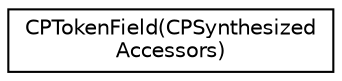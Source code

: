 digraph "Graphical Class Hierarchy"
{
  edge [fontname="Helvetica",fontsize="10",labelfontname="Helvetica",labelfontsize="10"];
  node [fontname="Helvetica",fontsize="10",shape=record];
  rankdir="LR";
  Node1 [label="CPTokenField(CPSynthesized\lAccessors)",height=0.2,width=0.4,color="black", fillcolor="white", style="filled",URL="$category_c_p_token_field_07_c_p_synthesized_accessors_08.html"];
}
